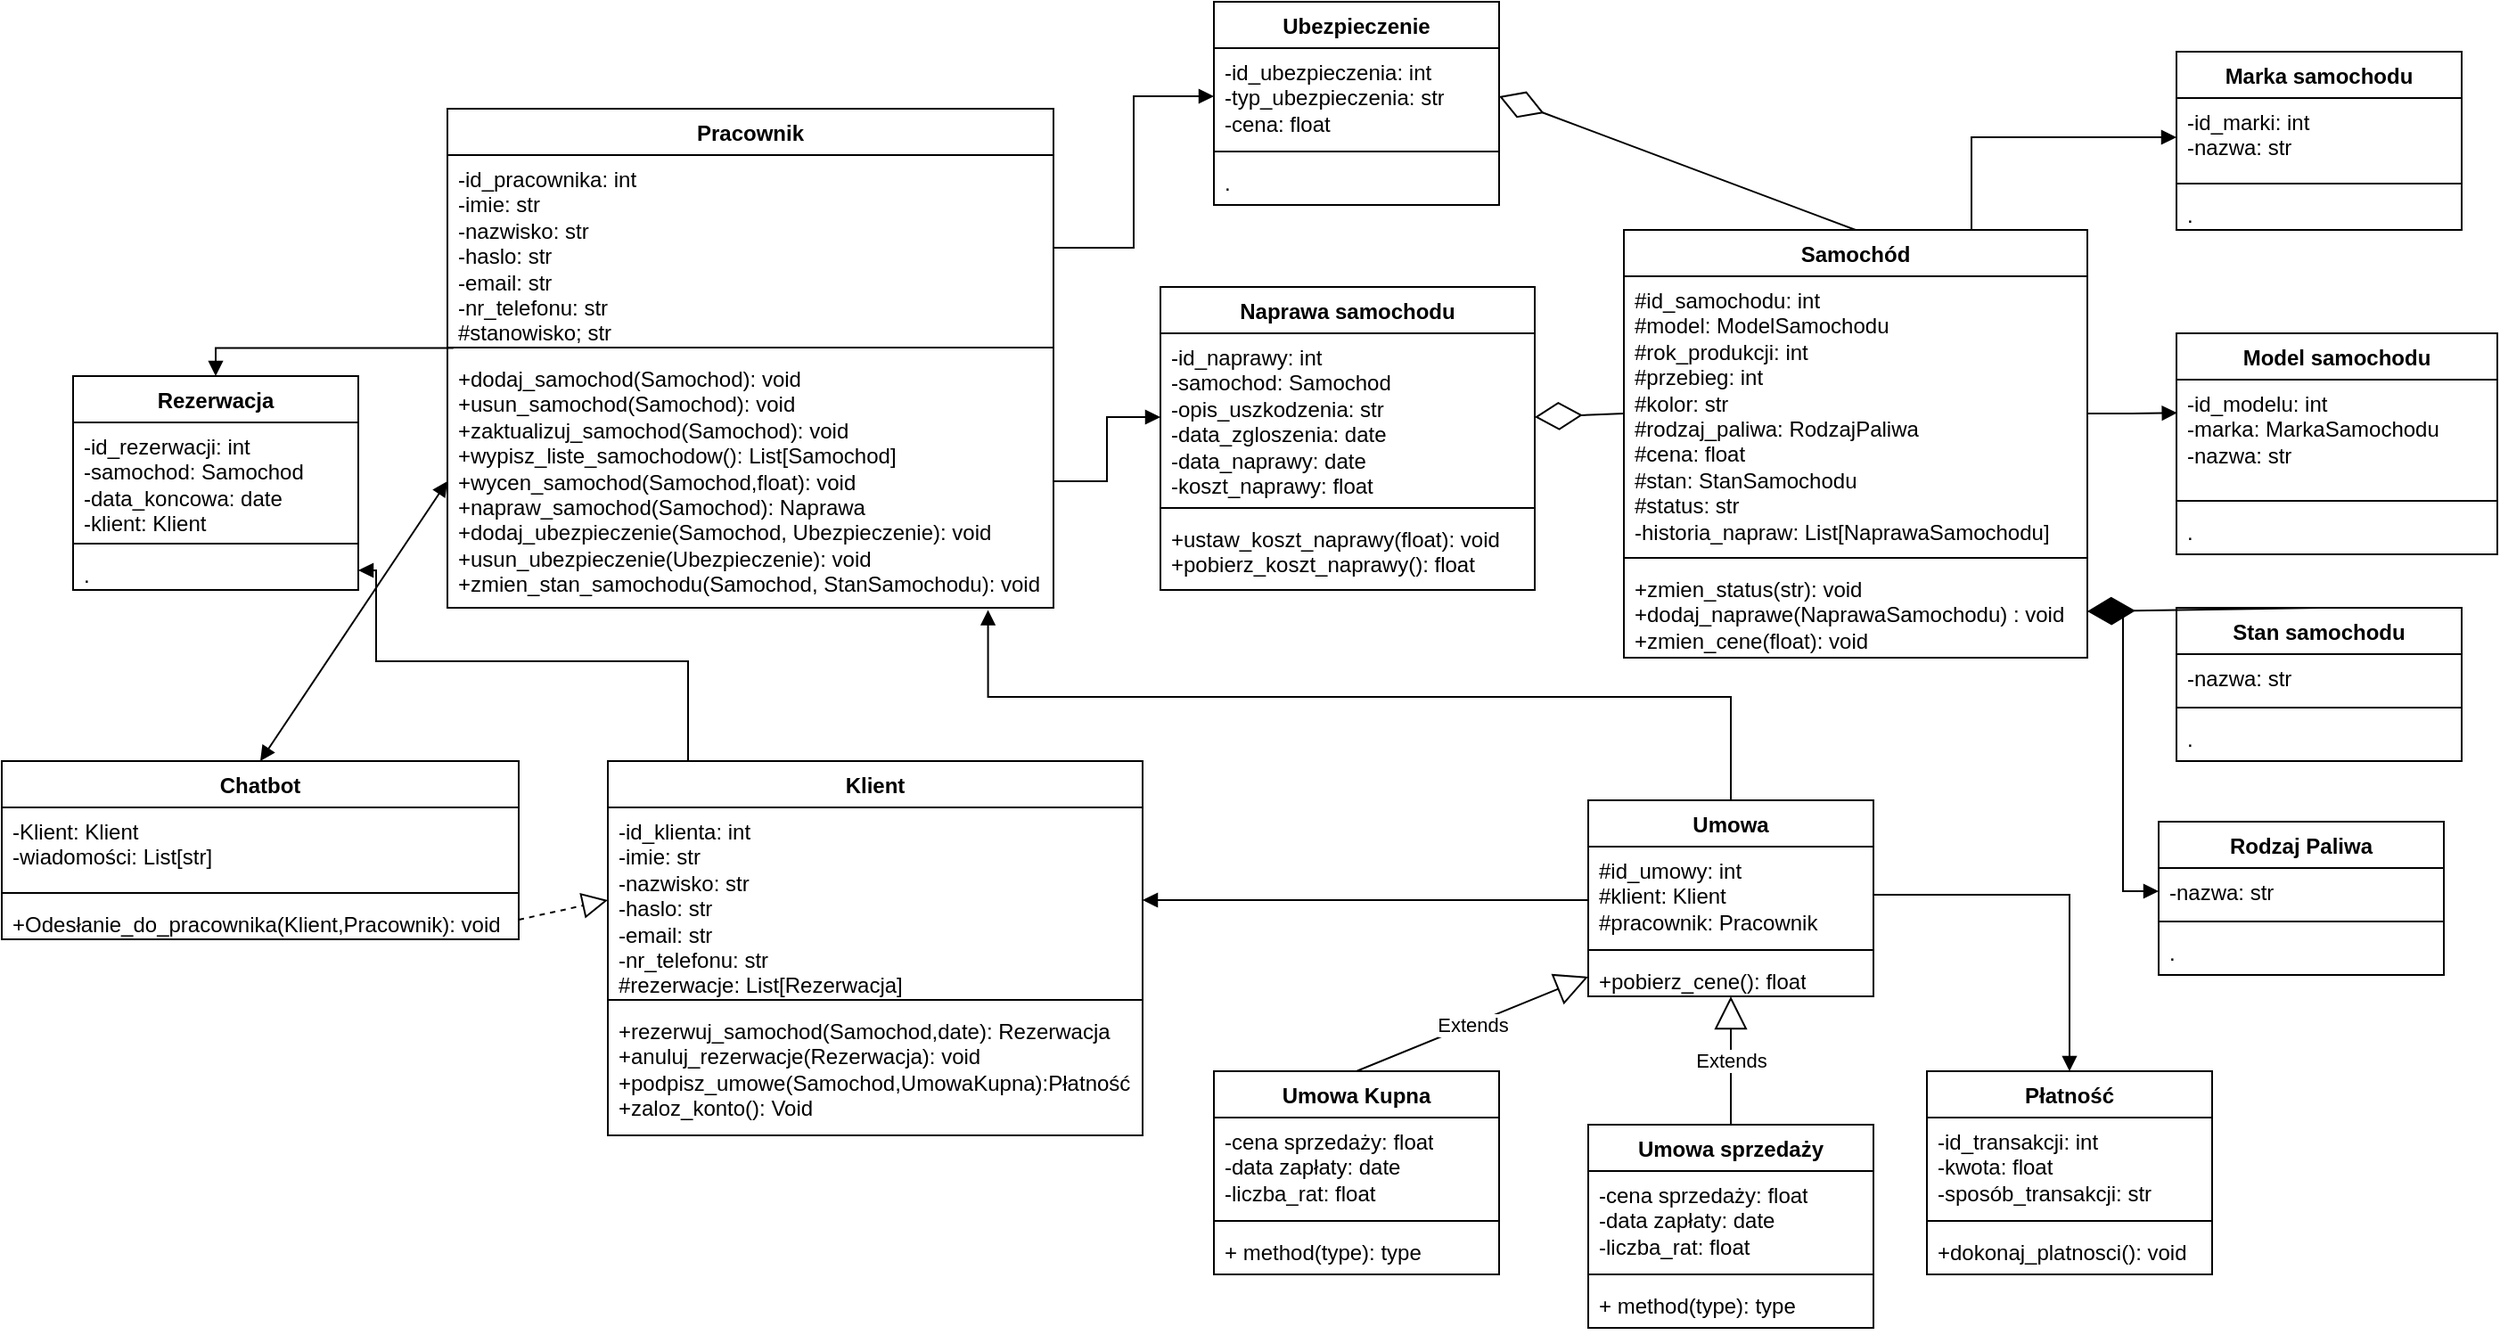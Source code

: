 <mxfile version="21.2.4" type="device">
  <diagram name="Strona-1" id="gPI5THnY8TGZAUqis7eQ">
    <mxGraphModel dx="1674" dy="768" grid="1" gridSize="10" guides="1" tooltips="1" connect="1" arrows="1" fold="1" page="1" pageScale="1" pageWidth="827" pageHeight="1169" math="0" shadow="0">
      <root>
        <mxCell id="0" />
        <mxCell id="1" parent="0" />
        <mxCell id="dG1rmitJ3FAkhmSAQ_D8-5" value="Klient&lt;br&gt;" style="swimlane;fontStyle=1;align=center;verticalAlign=top;childLayout=stackLayout;horizontal=1;startSize=26;horizontalStack=0;resizeParent=1;resizeParentMax=0;resizeLast=0;collapsible=1;marginBottom=0;whiteSpace=wrap;html=1;" parent="1" vertex="1">
          <mxGeometry x="440" y="436" width="300" height="210" as="geometry" />
        </mxCell>
        <mxCell id="dG1rmitJ3FAkhmSAQ_D8-6" value="&lt;div&gt;-id_klienta: int&lt;/div&gt;&lt;div&gt;-imie: str&lt;/div&gt;&lt;div&gt;-nazwisko: str&lt;/div&gt;&lt;div&gt;-haslo: str&lt;/div&gt;&lt;div&gt;-email: str&lt;/div&gt;&lt;div&gt;-nr_telefonu: str&lt;/div&gt;&lt;div&gt;#rezerwacje: List[Rezerwacja]&lt;br&gt;&lt;/div&gt;" style="text;strokeColor=none;fillColor=none;align=left;verticalAlign=top;spacingLeft=4;spacingRight=4;overflow=hidden;rotatable=0;points=[[0,0.5],[1,0.5]];portConstraint=eastwest;whiteSpace=wrap;html=1;" parent="dG1rmitJ3FAkhmSAQ_D8-5" vertex="1">
          <mxGeometry y="26" width="300" height="104" as="geometry" />
        </mxCell>
        <mxCell id="dG1rmitJ3FAkhmSAQ_D8-7" value="" style="line;strokeWidth=1;fillColor=none;align=left;verticalAlign=middle;spacingTop=-1;spacingLeft=3;spacingRight=3;rotatable=0;labelPosition=right;points=[];portConstraint=eastwest;strokeColor=inherit;" parent="dG1rmitJ3FAkhmSAQ_D8-5" vertex="1">
          <mxGeometry y="130" width="300" height="8" as="geometry" />
        </mxCell>
        <mxCell id="dG1rmitJ3FAkhmSAQ_D8-8" value="&lt;div&gt;&lt;span style=&quot;background-color: initial;&quot;&gt;+rezerwuj_samochod(Samochod,date): Rezerwacja&amp;nbsp;&lt;/span&gt;&lt;/div&gt;&lt;div&gt;&lt;span style=&quot;background-color: initial;&quot;&gt;+anuluj_rezerwacje(Rezerwacja): void&amp;nbsp;&lt;/span&gt;&lt;/div&gt;+podpisz_umowe&lt;span style=&quot;background-color: initial;&quot;&gt;(Samochod,UmowaKupna):Płatność&lt;/span&gt;&lt;br&gt;&lt;div&gt;&lt;span style=&quot;background-color: initial;&quot;&gt;+zaloz_konto(): Void&lt;/span&gt;&lt;br&gt;&lt;/div&gt;" style="text;strokeColor=none;fillColor=none;align=left;verticalAlign=top;spacingLeft=4;spacingRight=4;overflow=hidden;rotatable=0;points=[[0,0.5],[1,0.5]];portConstraint=eastwest;whiteSpace=wrap;html=1;" parent="dG1rmitJ3FAkhmSAQ_D8-5" vertex="1">
          <mxGeometry y="138" width="300" height="72" as="geometry" />
        </mxCell>
        <mxCell id="dG1rmitJ3FAkhmSAQ_D8-9" value="Pracownik" style="swimlane;fontStyle=1;align=center;verticalAlign=top;childLayout=stackLayout;horizontal=1;startSize=26;horizontalStack=0;resizeParent=1;resizeParentMax=0;resizeLast=0;collapsible=1;marginBottom=0;whiteSpace=wrap;html=1;" parent="1" vertex="1">
          <mxGeometry x="350" y="70" width="340" height="280" as="geometry" />
        </mxCell>
        <mxCell id="dG1rmitJ3FAkhmSAQ_D8-10" value="&lt;div&gt;-id_pracownika: int&lt;/div&gt;&lt;div&gt;-imie: str&lt;/div&gt;&lt;div&gt;-nazwisko: str&lt;/div&gt;&lt;div&gt;-haslo: str&lt;/div&gt;&lt;div&gt;-email: str&lt;/div&gt;&lt;div&gt;-nr_telefonu: str&lt;/div&gt;&lt;div&gt;#stanowisko; str&lt;/div&gt;" style="text;strokeColor=none;fillColor=none;align=left;verticalAlign=top;spacingLeft=4;spacingRight=4;overflow=hidden;rotatable=0;points=[[0,0.5],[1,0.5]];portConstraint=eastwest;whiteSpace=wrap;html=1;" parent="dG1rmitJ3FAkhmSAQ_D8-9" vertex="1">
          <mxGeometry y="26" width="340" height="104" as="geometry" />
        </mxCell>
        <mxCell id="dG1rmitJ3FAkhmSAQ_D8-11" value="" style="line;strokeWidth=1;fillColor=none;align=left;verticalAlign=middle;spacingTop=-1;spacingLeft=3;spacingRight=3;rotatable=0;labelPosition=right;points=[];portConstraint=eastwest;strokeColor=inherit;" parent="dG1rmitJ3FAkhmSAQ_D8-9" vertex="1">
          <mxGeometry y="130" width="340" height="8" as="geometry" />
        </mxCell>
        <mxCell id="dG1rmitJ3FAkhmSAQ_D8-12" value="&lt;div&gt;+dodaj_samochod(Samochod): void&lt;/div&gt;&lt;div&gt;+usun_samochod(Samochod): void&lt;/div&gt;&lt;div&gt;+zaktualizuj_samochod(Samochod): void&lt;/div&gt;&lt;div&gt;+wypisz_liste_samochodow(): List[Samochod]&lt;/div&gt;&lt;div&gt;+wycen_samochod(Samochod,float): void&lt;/div&gt;&lt;div&gt;+napraw_samochod(Samochod): Naprawa&lt;br&gt;&lt;/div&gt;&lt;div&gt;+dodaj_ubezpieczenie(Samochod, Ubezpieczenie&lt;span style=&quot;background-color: initial;&quot;&gt;): void&lt;/span&gt;&lt;/div&gt;&lt;div&gt;+usun_ubezpieczenie(Ubezpieczenie): void&lt;br&gt;&lt;/div&gt;&lt;div&gt;+zmien_stan_samochodu(Samochod, StanSamochodu): void&lt;br&gt;&lt;/div&gt;&lt;div&gt;&lt;br&gt;&lt;/div&gt;" style="text;strokeColor=none;fillColor=none;align=left;verticalAlign=top;spacingLeft=4;spacingRight=4;overflow=hidden;rotatable=0;points=[[0,0.5],[1,0.5]];portConstraint=eastwest;whiteSpace=wrap;html=1;" parent="dG1rmitJ3FAkhmSAQ_D8-9" vertex="1">
          <mxGeometry y="138" width="340" height="142" as="geometry" />
        </mxCell>
        <mxCell id="dG1rmitJ3FAkhmSAQ_D8-13" value="Rezerwacja" style="swimlane;fontStyle=1;align=center;verticalAlign=top;childLayout=stackLayout;horizontal=1;startSize=26;horizontalStack=0;resizeParent=1;resizeParentMax=0;resizeLast=0;collapsible=1;marginBottom=0;whiteSpace=wrap;html=1;" parent="1" vertex="1">
          <mxGeometry x="140" y="220" width="160" height="120" as="geometry" />
        </mxCell>
        <mxCell id="dG1rmitJ3FAkhmSAQ_D8-14" value="&lt;div&gt;-id_rezerwacji: int&lt;/div&gt;&lt;div&gt;-samochod: Samochod&lt;/div&gt;&lt;div&gt;&lt;span style=&quot;background-color: initial;&quot;&gt;-data_koncowa: date&lt;/span&gt;&lt;br&gt;&lt;/div&gt;&lt;div&gt;-klient: Klient&lt;/div&gt;" style="text;strokeColor=none;fillColor=none;align=left;verticalAlign=top;spacingLeft=4;spacingRight=4;overflow=hidden;rotatable=0;points=[[0,0.5],[1,0.5]];portConstraint=eastwest;whiteSpace=wrap;html=1;" parent="dG1rmitJ3FAkhmSAQ_D8-13" vertex="1">
          <mxGeometry y="26" width="160" height="64" as="geometry" />
        </mxCell>
        <mxCell id="dG1rmitJ3FAkhmSAQ_D8-15" value="" style="line;strokeWidth=1;fillColor=none;align=left;verticalAlign=middle;spacingTop=-1;spacingLeft=3;spacingRight=3;rotatable=0;labelPosition=right;points=[];portConstraint=eastwest;strokeColor=inherit;" parent="dG1rmitJ3FAkhmSAQ_D8-13" vertex="1">
          <mxGeometry y="90" width="160" height="8" as="geometry" />
        </mxCell>
        <mxCell id="dG1rmitJ3FAkhmSAQ_D8-16" value="." style="text;strokeColor=none;fillColor=none;align=left;verticalAlign=top;spacingLeft=4;spacingRight=4;overflow=hidden;rotatable=0;points=[[0,0.5],[1,0.5]];portConstraint=eastwest;whiteSpace=wrap;html=1;" parent="dG1rmitJ3FAkhmSAQ_D8-13" vertex="1">
          <mxGeometry y="98" width="160" height="22" as="geometry" />
        </mxCell>
        <mxCell id="dG1rmitJ3FAkhmSAQ_D8-17" value="Umowa" style="swimlane;fontStyle=1;align=center;verticalAlign=top;childLayout=stackLayout;horizontal=1;startSize=26;horizontalStack=0;resizeParent=1;resizeParentMax=0;resizeLast=0;collapsible=1;marginBottom=0;whiteSpace=wrap;html=1;" parent="1" vertex="1">
          <mxGeometry x="990" y="458" width="160" height="110" as="geometry" />
        </mxCell>
        <mxCell id="dG1rmitJ3FAkhmSAQ_D8-18" value="&lt;div&gt;#id_umowy: int&lt;/div&gt;&lt;div&gt;&lt;span style=&quot;background-color: initial;&quot;&gt;#klient: Klient&lt;/span&gt;&lt;br&gt;&lt;/div&gt;&lt;div&gt;#pracownik: Pracownik&lt;/div&gt;" style="text;strokeColor=none;fillColor=none;align=left;verticalAlign=top;spacingLeft=4;spacingRight=4;overflow=hidden;rotatable=0;points=[[0,0.5],[1,0.5]];portConstraint=eastwest;whiteSpace=wrap;html=1;" parent="dG1rmitJ3FAkhmSAQ_D8-17" vertex="1">
          <mxGeometry y="26" width="160" height="54" as="geometry" />
        </mxCell>
        <mxCell id="dG1rmitJ3FAkhmSAQ_D8-19" value="" style="line;strokeWidth=1;fillColor=none;align=left;verticalAlign=middle;spacingTop=-1;spacingLeft=3;spacingRight=3;rotatable=0;labelPosition=right;points=[];portConstraint=eastwest;strokeColor=inherit;" parent="dG1rmitJ3FAkhmSAQ_D8-17" vertex="1">
          <mxGeometry y="80" width="160" height="8" as="geometry" />
        </mxCell>
        <mxCell id="dG1rmitJ3FAkhmSAQ_D8-20" value="+pobierz_cene(): float" style="text;strokeColor=none;fillColor=none;align=left;verticalAlign=top;spacingLeft=4;spacingRight=4;overflow=hidden;rotatable=0;points=[[0,0.5],[1,0.5]];portConstraint=eastwest;whiteSpace=wrap;html=1;" parent="dG1rmitJ3FAkhmSAQ_D8-17" vertex="1">
          <mxGeometry y="88" width="160" height="22" as="geometry" />
        </mxCell>
        <mxCell id="dG1rmitJ3FAkhmSAQ_D8-21" value="Płatność" style="swimlane;fontStyle=1;align=center;verticalAlign=top;childLayout=stackLayout;horizontal=1;startSize=26;horizontalStack=0;resizeParent=1;resizeParentMax=0;resizeLast=0;collapsible=1;marginBottom=0;whiteSpace=wrap;html=1;" parent="1" vertex="1">
          <mxGeometry x="1180" y="610" width="160" height="114" as="geometry" />
        </mxCell>
        <mxCell id="dG1rmitJ3FAkhmSAQ_D8-22" value="&lt;div&gt;-id_transakcji: int&lt;/div&gt;&lt;div&gt;-kwota: float&lt;/div&gt;&lt;div&gt;-sposób_transakcji: str&lt;/div&gt;" style="text;strokeColor=none;fillColor=none;align=left;verticalAlign=top;spacingLeft=4;spacingRight=4;overflow=hidden;rotatable=0;points=[[0,0.5],[1,0.5]];portConstraint=eastwest;whiteSpace=wrap;html=1;" parent="dG1rmitJ3FAkhmSAQ_D8-21" vertex="1">
          <mxGeometry y="26" width="160" height="54" as="geometry" />
        </mxCell>
        <mxCell id="dG1rmitJ3FAkhmSAQ_D8-23" value="" style="line;strokeWidth=1;fillColor=none;align=left;verticalAlign=middle;spacingTop=-1;spacingLeft=3;spacingRight=3;rotatable=0;labelPosition=right;points=[];portConstraint=eastwest;strokeColor=inherit;" parent="dG1rmitJ3FAkhmSAQ_D8-21" vertex="1">
          <mxGeometry y="80" width="160" height="8" as="geometry" />
        </mxCell>
        <mxCell id="dG1rmitJ3FAkhmSAQ_D8-24" value="+dokonaj_platnosci(): void" style="text;strokeColor=none;fillColor=none;align=left;verticalAlign=top;spacingLeft=4;spacingRight=4;overflow=hidden;rotatable=0;points=[[0,0.5],[1,0.5]];portConstraint=eastwest;whiteSpace=wrap;html=1;" parent="dG1rmitJ3FAkhmSAQ_D8-21" vertex="1">
          <mxGeometry y="88" width="160" height="26" as="geometry" />
        </mxCell>
        <mxCell id="dG1rmitJ3FAkhmSAQ_D8-25" value="Model samochodu" style="swimlane;fontStyle=1;align=center;verticalAlign=top;childLayout=stackLayout;horizontal=1;startSize=26;horizontalStack=0;resizeParent=1;resizeParentMax=0;resizeLast=0;collapsible=1;marginBottom=0;whiteSpace=wrap;html=1;" parent="1" vertex="1">
          <mxGeometry x="1320" y="196" width="180" height="124" as="geometry" />
        </mxCell>
        <mxCell id="dG1rmitJ3FAkhmSAQ_D8-26" value="&lt;div&gt;-id_modelu: int&lt;/div&gt;&lt;div&gt;-marka: MarkaSamochodu&lt;/div&gt;&lt;div&gt;-nazwa: str&lt;/div&gt;" style="text;strokeColor=none;fillColor=none;align=left;verticalAlign=top;spacingLeft=4;spacingRight=4;overflow=hidden;rotatable=0;points=[[0,0.5],[1,0.5]];portConstraint=eastwest;whiteSpace=wrap;html=1;" parent="dG1rmitJ3FAkhmSAQ_D8-25" vertex="1">
          <mxGeometry y="26" width="180" height="64" as="geometry" />
        </mxCell>
        <mxCell id="dG1rmitJ3FAkhmSAQ_D8-27" value="" style="line;strokeWidth=1;fillColor=none;align=left;verticalAlign=middle;spacingTop=-1;spacingLeft=3;spacingRight=3;rotatable=0;labelPosition=right;points=[];portConstraint=eastwest;strokeColor=inherit;" parent="dG1rmitJ3FAkhmSAQ_D8-25" vertex="1">
          <mxGeometry y="90" width="180" height="8" as="geometry" />
        </mxCell>
        <mxCell id="dG1rmitJ3FAkhmSAQ_D8-28" value="." style="text;strokeColor=none;fillColor=none;align=left;verticalAlign=top;spacingLeft=4;spacingRight=4;overflow=hidden;rotatable=0;points=[[0,0.5],[1,0.5]];portConstraint=eastwest;whiteSpace=wrap;html=1;" parent="dG1rmitJ3FAkhmSAQ_D8-25" vertex="1">
          <mxGeometry y="98" width="180" height="26" as="geometry" />
        </mxCell>
        <mxCell id="dG1rmitJ3FAkhmSAQ_D8-29" value="Marka samochodu" style="swimlane;fontStyle=1;align=center;verticalAlign=top;childLayout=stackLayout;horizontal=1;startSize=26;horizontalStack=0;resizeParent=1;resizeParentMax=0;resizeLast=0;collapsible=1;marginBottom=0;whiteSpace=wrap;html=1;" parent="1" vertex="1">
          <mxGeometry x="1320" y="38" width="160" height="100" as="geometry" />
        </mxCell>
        <mxCell id="dG1rmitJ3FAkhmSAQ_D8-30" value="&lt;div&gt;-id_marki: int&lt;/div&gt;&lt;div&gt;-nazwa: str&lt;/div&gt;" style="text;strokeColor=none;fillColor=none;align=left;verticalAlign=top;spacingLeft=4;spacingRight=4;overflow=hidden;rotatable=0;points=[[0,0.5],[1,0.5]];portConstraint=eastwest;whiteSpace=wrap;html=1;" parent="dG1rmitJ3FAkhmSAQ_D8-29" vertex="1">
          <mxGeometry y="26" width="160" height="44" as="geometry" />
        </mxCell>
        <mxCell id="dG1rmitJ3FAkhmSAQ_D8-31" value="" style="line;strokeWidth=1;fillColor=none;align=left;verticalAlign=middle;spacingTop=-1;spacingLeft=3;spacingRight=3;rotatable=0;labelPosition=right;points=[];portConstraint=eastwest;strokeColor=inherit;" parent="dG1rmitJ3FAkhmSAQ_D8-29" vertex="1">
          <mxGeometry y="70" width="160" height="8" as="geometry" />
        </mxCell>
        <mxCell id="dG1rmitJ3FAkhmSAQ_D8-32" value="." style="text;strokeColor=none;fillColor=none;align=left;verticalAlign=top;spacingLeft=4;spacingRight=4;overflow=hidden;rotatable=0;points=[[0,0.5],[1,0.5]];portConstraint=eastwest;whiteSpace=wrap;html=1;" parent="dG1rmitJ3FAkhmSAQ_D8-29" vertex="1">
          <mxGeometry y="78" width="160" height="22" as="geometry" />
        </mxCell>
        <mxCell id="dG1rmitJ3FAkhmSAQ_D8-33" value="Rodzaj Paliwa" style="swimlane;fontStyle=1;align=center;verticalAlign=top;childLayout=stackLayout;horizontal=1;startSize=26;horizontalStack=0;resizeParent=1;resizeParentMax=0;resizeLast=0;collapsible=1;marginBottom=0;whiteSpace=wrap;html=1;" parent="1" vertex="1">
          <mxGeometry x="1310" y="470" width="160" height="86" as="geometry" />
        </mxCell>
        <mxCell id="dG1rmitJ3FAkhmSAQ_D8-34" value="-nazwa: str" style="text;strokeColor=none;fillColor=none;align=left;verticalAlign=top;spacingLeft=4;spacingRight=4;overflow=hidden;rotatable=0;points=[[0,0.5],[1,0.5]];portConstraint=eastwest;whiteSpace=wrap;html=1;" parent="dG1rmitJ3FAkhmSAQ_D8-33" vertex="1">
          <mxGeometry y="26" width="160" height="26" as="geometry" />
        </mxCell>
        <mxCell id="dG1rmitJ3FAkhmSAQ_D8-35" value="" style="line;strokeWidth=1;fillColor=none;align=left;verticalAlign=middle;spacingTop=-1;spacingLeft=3;spacingRight=3;rotatable=0;labelPosition=right;points=[];portConstraint=eastwest;strokeColor=inherit;" parent="dG1rmitJ3FAkhmSAQ_D8-33" vertex="1">
          <mxGeometry y="52" width="160" height="8" as="geometry" />
        </mxCell>
        <mxCell id="dG1rmitJ3FAkhmSAQ_D8-36" value="." style="text;strokeColor=none;fillColor=none;align=left;verticalAlign=top;spacingLeft=4;spacingRight=4;overflow=hidden;rotatable=0;points=[[0,0.5],[1,0.5]];portConstraint=eastwest;whiteSpace=wrap;html=1;" parent="dG1rmitJ3FAkhmSAQ_D8-33" vertex="1">
          <mxGeometry y="60" width="160" height="26" as="geometry" />
        </mxCell>
        <mxCell id="dG1rmitJ3FAkhmSAQ_D8-37" value="Stan samochodu" style="swimlane;fontStyle=1;align=center;verticalAlign=top;childLayout=stackLayout;horizontal=1;startSize=26;horizontalStack=0;resizeParent=1;resizeParentMax=0;resizeLast=0;collapsible=1;marginBottom=0;whiteSpace=wrap;html=1;" parent="1" vertex="1">
          <mxGeometry x="1320" y="350" width="160" height="86" as="geometry" />
        </mxCell>
        <mxCell id="dG1rmitJ3FAkhmSAQ_D8-38" value="-nazwa: str" style="text;strokeColor=none;fillColor=none;align=left;verticalAlign=top;spacingLeft=4;spacingRight=4;overflow=hidden;rotatable=0;points=[[0,0.5],[1,0.5]];portConstraint=eastwest;whiteSpace=wrap;html=1;" parent="dG1rmitJ3FAkhmSAQ_D8-37" vertex="1">
          <mxGeometry y="26" width="160" height="26" as="geometry" />
        </mxCell>
        <mxCell id="dG1rmitJ3FAkhmSAQ_D8-39" value="" style="line;strokeWidth=1;fillColor=none;align=left;verticalAlign=middle;spacingTop=-1;spacingLeft=3;spacingRight=3;rotatable=0;labelPosition=right;points=[];portConstraint=eastwest;strokeColor=inherit;" parent="dG1rmitJ3FAkhmSAQ_D8-37" vertex="1">
          <mxGeometry y="52" width="160" height="8" as="geometry" />
        </mxCell>
        <mxCell id="dG1rmitJ3FAkhmSAQ_D8-40" value="." style="text;strokeColor=none;fillColor=none;align=left;verticalAlign=top;spacingLeft=4;spacingRight=4;overflow=hidden;rotatable=0;points=[[0,0.5],[1,0.5]];portConstraint=eastwest;whiteSpace=wrap;html=1;" parent="dG1rmitJ3FAkhmSAQ_D8-37" vertex="1">
          <mxGeometry y="60" width="160" height="26" as="geometry" />
        </mxCell>
        <mxCell id="dG1rmitJ3FAkhmSAQ_D8-41" value="Samochód" style="swimlane;fontStyle=1;align=center;verticalAlign=top;childLayout=stackLayout;horizontal=1;startSize=26;horizontalStack=0;resizeParent=1;resizeParentMax=0;resizeLast=0;collapsible=1;marginBottom=0;whiteSpace=wrap;html=1;" parent="1" vertex="1">
          <mxGeometry x="1010" y="138" width="260" height="240" as="geometry" />
        </mxCell>
        <mxCell id="dG1rmitJ3FAkhmSAQ_D8-42" value="&lt;div&gt;#id_samochodu: int&amp;nbsp;&lt;/div&gt;&lt;div&gt;&lt;span style=&quot;background-color: initial;&quot;&gt;#model: ModelSamochodu&amp;nbsp;&lt;/span&gt;&lt;/div&gt;&lt;div&gt;#rok_produkcji: int&amp;nbsp;&lt;/div&gt;&lt;div&gt;#przebieg: int&amp;nbsp;&lt;/div&gt;&lt;div&gt;#kolor: str&lt;/div&gt;&lt;div&gt;#rodzaj_paliwa: RodzajPaliwa&lt;/div&gt;&lt;div&gt;#cena: float&lt;/div&gt;&lt;div&gt;#stan: StanSamochodu&lt;/div&gt;&lt;div&gt;#status: str&lt;/div&gt;&lt;div&gt;&lt;span style=&quot;background-color: initial;&quot;&gt;-historia_napraw: List[NaprawaSamochodu]&lt;/span&gt;&lt;/div&gt;" style="text;strokeColor=none;fillColor=none;align=left;verticalAlign=top;spacingLeft=4;spacingRight=4;overflow=hidden;rotatable=0;points=[[0,0.5],[1,0.5]];portConstraint=eastwest;whiteSpace=wrap;html=1;" parent="dG1rmitJ3FAkhmSAQ_D8-41" vertex="1">
          <mxGeometry y="26" width="260" height="154" as="geometry" />
        </mxCell>
        <mxCell id="dG1rmitJ3FAkhmSAQ_D8-43" value="" style="line;strokeWidth=1;fillColor=none;align=left;verticalAlign=middle;spacingTop=-1;spacingLeft=3;spacingRight=3;rotatable=0;labelPosition=right;points=[];portConstraint=eastwest;strokeColor=inherit;" parent="dG1rmitJ3FAkhmSAQ_D8-41" vertex="1">
          <mxGeometry y="180" width="260" height="8" as="geometry" />
        </mxCell>
        <mxCell id="dG1rmitJ3FAkhmSAQ_D8-44" value="+zmien_status(str): void&lt;br&gt;+dodaj_naprawe(NaprawaSamochodu) : void&lt;br&gt;+zmien_cene(float): void" style="text;strokeColor=none;fillColor=none;align=left;verticalAlign=top;spacingLeft=4;spacingRight=4;overflow=hidden;rotatable=0;points=[[0,0.5],[1,0.5]];portConstraint=eastwest;whiteSpace=wrap;html=1;" parent="dG1rmitJ3FAkhmSAQ_D8-41" vertex="1">
          <mxGeometry y="188" width="260" height="52" as="geometry" />
        </mxCell>
        <mxCell id="dG1rmitJ3FAkhmSAQ_D8-45" value="Naprawa samochodu" style="swimlane;fontStyle=1;align=center;verticalAlign=top;childLayout=stackLayout;horizontal=1;startSize=26;horizontalStack=0;resizeParent=1;resizeParentMax=0;resizeLast=0;collapsible=1;marginBottom=0;whiteSpace=wrap;html=1;" parent="1" vertex="1">
          <mxGeometry x="750" y="170" width="210" height="170" as="geometry" />
        </mxCell>
        <mxCell id="dG1rmitJ3FAkhmSAQ_D8-46" value="&lt;div&gt;-id_naprawy: int&lt;/div&gt;&lt;div&gt;-samochod: Samochod&lt;/div&gt;&lt;div&gt;-opis_uszkodzenia: str&lt;/div&gt;&lt;div&gt;-data_zgloszenia: date&lt;/div&gt;&lt;div&gt;-data_naprawy: date&lt;/div&gt;&lt;div&gt;-koszt_naprawy: float&lt;/div&gt;" style="text;strokeColor=none;fillColor=none;align=left;verticalAlign=top;spacingLeft=4;spacingRight=4;overflow=hidden;rotatable=0;points=[[0,0.5],[1,0.5]];portConstraint=eastwest;whiteSpace=wrap;html=1;" parent="dG1rmitJ3FAkhmSAQ_D8-45" vertex="1">
          <mxGeometry y="26" width="210" height="94" as="geometry" />
        </mxCell>
        <mxCell id="dG1rmitJ3FAkhmSAQ_D8-47" value="" style="line;strokeWidth=1;fillColor=none;align=left;verticalAlign=middle;spacingTop=-1;spacingLeft=3;spacingRight=3;rotatable=0;labelPosition=right;points=[];portConstraint=eastwest;strokeColor=inherit;" parent="dG1rmitJ3FAkhmSAQ_D8-45" vertex="1">
          <mxGeometry y="120" width="210" height="8" as="geometry" />
        </mxCell>
        <mxCell id="dG1rmitJ3FAkhmSAQ_D8-48" value="&lt;div&gt;+ustaw_koszt_naprawy(float): void&lt;/div&gt;&lt;div&gt;+pobierz_koszt_naprawy(): float&lt;/div&gt;" style="text;strokeColor=none;fillColor=none;align=left;verticalAlign=top;spacingLeft=4;spacingRight=4;overflow=hidden;rotatable=0;points=[[0,0.5],[1,0.5]];portConstraint=eastwest;whiteSpace=wrap;html=1;" parent="dG1rmitJ3FAkhmSAQ_D8-45" vertex="1">
          <mxGeometry y="128" width="210" height="42" as="geometry" />
        </mxCell>
        <mxCell id="dG1rmitJ3FAkhmSAQ_D8-49" value="Ubezpieczenie" style="swimlane;fontStyle=1;align=center;verticalAlign=top;childLayout=stackLayout;horizontal=1;startSize=26;horizontalStack=0;resizeParent=1;resizeParentMax=0;resizeLast=0;collapsible=1;marginBottom=0;whiteSpace=wrap;html=1;" parent="1" vertex="1">
          <mxGeometry x="780" y="10" width="160" height="114" as="geometry" />
        </mxCell>
        <mxCell id="dG1rmitJ3FAkhmSAQ_D8-50" value="&lt;div&gt;-id_ubezpieczenia: int&lt;/div&gt;&lt;div&gt;-typ_ubezpieczenia: str&lt;/div&gt;&lt;div&gt;-cena: float&lt;/div&gt;" style="text;strokeColor=none;fillColor=none;align=left;verticalAlign=top;spacingLeft=4;spacingRight=4;overflow=hidden;rotatable=0;points=[[0,0.5],[1,0.5]];portConstraint=eastwest;whiteSpace=wrap;html=1;" parent="dG1rmitJ3FAkhmSAQ_D8-49" vertex="1">
          <mxGeometry y="26" width="160" height="54" as="geometry" />
        </mxCell>
        <mxCell id="dG1rmitJ3FAkhmSAQ_D8-51" value="" style="line;strokeWidth=1;fillColor=none;align=left;verticalAlign=middle;spacingTop=-1;spacingLeft=3;spacingRight=3;rotatable=0;labelPosition=right;points=[];portConstraint=eastwest;strokeColor=inherit;" parent="dG1rmitJ3FAkhmSAQ_D8-49" vertex="1">
          <mxGeometry y="80" width="160" height="8" as="geometry" />
        </mxCell>
        <mxCell id="dG1rmitJ3FAkhmSAQ_D8-52" value="." style="text;strokeColor=none;fillColor=none;align=left;verticalAlign=top;spacingLeft=4;spacingRight=4;overflow=hidden;rotatable=0;points=[[0,0.5],[1,0.5]];portConstraint=eastwest;whiteSpace=wrap;html=1;" parent="dG1rmitJ3FAkhmSAQ_D8-49" vertex="1">
          <mxGeometry y="88" width="160" height="26" as="geometry" />
        </mxCell>
        <mxCell id="dG1rmitJ3FAkhmSAQ_D8-54" value="Umowa Kupna" style="swimlane;fontStyle=1;align=center;verticalAlign=top;childLayout=stackLayout;horizontal=1;startSize=26;horizontalStack=0;resizeParent=1;resizeParentMax=0;resizeLast=0;collapsible=1;marginBottom=0;whiteSpace=wrap;html=1;" parent="1" vertex="1">
          <mxGeometry x="780" y="610" width="160" height="114" as="geometry" />
        </mxCell>
        <mxCell id="dG1rmitJ3FAkhmSAQ_D8-55" value="-cena sprzedaży: float&lt;br style=&quot;border-color: var(--border-color);&quot;&gt;-data zapłaty: date&lt;br style=&quot;border-color: var(--border-color);&quot;&gt;-liczba_rat: float" style="text;strokeColor=none;fillColor=none;align=left;verticalAlign=top;spacingLeft=4;spacingRight=4;overflow=hidden;rotatable=0;points=[[0,0.5],[1,0.5]];portConstraint=eastwest;whiteSpace=wrap;html=1;" parent="dG1rmitJ3FAkhmSAQ_D8-54" vertex="1">
          <mxGeometry y="26" width="160" height="54" as="geometry" />
        </mxCell>
        <mxCell id="dG1rmitJ3FAkhmSAQ_D8-56" value="" style="line;strokeWidth=1;fillColor=none;align=left;verticalAlign=middle;spacingTop=-1;spacingLeft=3;spacingRight=3;rotatable=0;labelPosition=right;points=[];portConstraint=eastwest;strokeColor=inherit;" parent="dG1rmitJ3FAkhmSAQ_D8-54" vertex="1">
          <mxGeometry y="80" width="160" height="8" as="geometry" />
        </mxCell>
        <mxCell id="dG1rmitJ3FAkhmSAQ_D8-57" value="+ method(type): type" style="text;strokeColor=none;fillColor=none;align=left;verticalAlign=top;spacingLeft=4;spacingRight=4;overflow=hidden;rotatable=0;points=[[0,0.5],[1,0.5]];portConstraint=eastwest;whiteSpace=wrap;html=1;" parent="dG1rmitJ3FAkhmSAQ_D8-54" vertex="1">
          <mxGeometry y="88" width="160" height="26" as="geometry" />
        </mxCell>
        <mxCell id="dG1rmitJ3FAkhmSAQ_D8-58" value="Umowa sprzedaży" style="swimlane;fontStyle=1;align=center;verticalAlign=top;childLayout=stackLayout;horizontal=1;startSize=26;horizontalStack=0;resizeParent=1;resizeParentMax=0;resizeLast=0;collapsible=1;marginBottom=0;whiteSpace=wrap;html=1;" parent="1" vertex="1">
          <mxGeometry x="990" y="640" width="160" height="114" as="geometry" />
        </mxCell>
        <mxCell id="dG1rmitJ3FAkhmSAQ_D8-59" value="-cena sprzedaży: float&lt;br&gt;-data zapłaty: date&lt;br&gt;-liczba_rat: float" style="text;strokeColor=none;fillColor=none;align=left;verticalAlign=top;spacingLeft=4;spacingRight=4;overflow=hidden;rotatable=0;points=[[0,0.5],[1,0.5]];portConstraint=eastwest;whiteSpace=wrap;html=1;" parent="dG1rmitJ3FAkhmSAQ_D8-58" vertex="1">
          <mxGeometry y="26" width="160" height="54" as="geometry" />
        </mxCell>
        <mxCell id="dG1rmitJ3FAkhmSAQ_D8-60" value="" style="line;strokeWidth=1;fillColor=none;align=left;verticalAlign=middle;spacingTop=-1;spacingLeft=3;spacingRight=3;rotatable=0;labelPosition=right;points=[];portConstraint=eastwest;strokeColor=inherit;" parent="dG1rmitJ3FAkhmSAQ_D8-58" vertex="1">
          <mxGeometry y="80" width="160" height="8" as="geometry" />
        </mxCell>
        <mxCell id="dG1rmitJ3FAkhmSAQ_D8-61" value="+ method(type): type" style="text;strokeColor=none;fillColor=none;align=left;verticalAlign=top;spacingLeft=4;spacingRight=4;overflow=hidden;rotatable=0;points=[[0,0.5],[1,0.5]];portConstraint=eastwest;whiteSpace=wrap;html=1;" parent="dG1rmitJ3FAkhmSAQ_D8-58" vertex="1">
          <mxGeometry y="88" width="160" height="26" as="geometry" />
        </mxCell>
        <mxCell id="dG1rmitJ3FAkhmSAQ_D8-62" value="Chatbot" style="swimlane;fontStyle=1;align=center;verticalAlign=top;childLayout=stackLayout;horizontal=1;startSize=26;horizontalStack=0;resizeParent=1;resizeParentMax=0;resizeLast=0;collapsible=1;marginBottom=0;whiteSpace=wrap;html=1;" parent="1" vertex="1">
          <mxGeometry x="100" y="436" width="290" height="100" as="geometry" />
        </mxCell>
        <mxCell id="dG1rmitJ3FAkhmSAQ_D8-63" value="-Klient: Klient&lt;br&gt;-wiadomości: List[str]" style="text;strokeColor=none;fillColor=none;align=left;verticalAlign=top;spacingLeft=4;spacingRight=4;overflow=hidden;rotatable=0;points=[[0,0.5],[1,0.5]];portConstraint=eastwest;whiteSpace=wrap;html=1;" parent="dG1rmitJ3FAkhmSAQ_D8-62" vertex="1">
          <mxGeometry y="26" width="290" height="44" as="geometry" />
        </mxCell>
        <mxCell id="dG1rmitJ3FAkhmSAQ_D8-64" value="" style="line;strokeWidth=1;fillColor=none;align=left;verticalAlign=middle;spacingTop=-1;spacingLeft=3;spacingRight=3;rotatable=0;labelPosition=right;points=[];portConstraint=eastwest;strokeColor=inherit;" parent="dG1rmitJ3FAkhmSAQ_D8-62" vertex="1">
          <mxGeometry y="70" width="290" height="8" as="geometry" />
        </mxCell>
        <mxCell id="dG1rmitJ3FAkhmSAQ_D8-65" value="+Odesłanie_do_pracownika(Klient,Pracownik): void&lt;br&gt;" style="text;strokeColor=none;fillColor=none;align=left;verticalAlign=top;spacingLeft=4;spacingRight=4;overflow=hidden;rotatable=0;points=[[0,0.5],[1,0.5]];portConstraint=eastwest;whiteSpace=wrap;html=1;" parent="dG1rmitJ3FAkhmSAQ_D8-62" vertex="1">
          <mxGeometry y="78" width="290" height="22" as="geometry" />
        </mxCell>
        <mxCell id="trF14KNN64LVfDal_19x-1" value="" style="endArrow=block;endFill=1;html=1;edgeStyle=orthogonalEdgeStyle;align=left;verticalAlign=top;rounded=0;exitX=0.01;exitY=1.041;exitDx=0;exitDy=0;exitPerimeter=0;entryX=0.5;entryY=0;entryDx=0;entryDy=0;" parent="1" source="dG1rmitJ3FAkhmSAQ_D8-10" target="dG1rmitJ3FAkhmSAQ_D8-13" edge="1">
          <mxGeometry x="-1" relative="1" as="geometry">
            <mxPoint x="100" y="340" as="sourcePoint" />
            <mxPoint x="260" y="340" as="targetPoint" />
          </mxGeometry>
        </mxCell>
        <mxCell id="trF14KNN64LVfDal_19x-4" value="" style="endArrow=block;endFill=1;html=1;edgeStyle=orthogonalEdgeStyle;align=left;verticalAlign=top;rounded=0;exitX=0.75;exitY=0;exitDx=0;exitDy=0;entryX=0;entryY=0.5;entryDx=0;entryDy=0;" parent="1" source="dG1rmitJ3FAkhmSAQ_D8-41" target="dG1rmitJ3FAkhmSAQ_D8-30" edge="1">
          <mxGeometry x="-1" relative="1" as="geometry">
            <mxPoint x="1390" y="620" as="sourcePoint" />
            <mxPoint x="1550" y="620" as="targetPoint" />
          </mxGeometry>
        </mxCell>
        <mxCell id="trF14KNN64LVfDal_19x-5" value="" style="endArrow=block;endFill=1;html=1;edgeStyle=orthogonalEdgeStyle;align=left;verticalAlign=top;rounded=0;exitX=1;exitY=0.5;exitDx=0;exitDy=0;entryX=0.002;entryY=0.292;entryDx=0;entryDy=0;entryPerimeter=0;" parent="1" source="dG1rmitJ3FAkhmSAQ_D8-42" target="dG1rmitJ3FAkhmSAQ_D8-26" edge="1">
          <mxGeometry x="-1" relative="1" as="geometry">
            <mxPoint x="1390" y="630" as="sourcePoint" />
            <mxPoint x="1550" y="630" as="targetPoint" />
          </mxGeometry>
        </mxCell>
        <mxCell id="trF14KNN64LVfDal_19x-7" value="" style="endArrow=block;endFill=1;html=1;edgeStyle=orthogonalEdgeStyle;align=left;verticalAlign=top;rounded=0;exitX=1;exitY=0.5;exitDx=0;exitDy=0;entryX=0;entryY=0.5;entryDx=0;entryDy=0;" parent="1" source="dG1rmitJ3FAkhmSAQ_D8-44" target="dG1rmitJ3FAkhmSAQ_D8-34" edge="1">
          <mxGeometry x="-1" relative="1" as="geometry">
            <mxPoint x="1410" y="650" as="sourcePoint" />
            <mxPoint x="1570" y="650" as="targetPoint" />
          </mxGeometry>
        </mxCell>
        <mxCell id="trF14KNN64LVfDal_19x-9" value="" style="endArrow=block;endFill=1;html=1;edgeStyle=orthogonalEdgeStyle;align=left;verticalAlign=top;rounded=0;exitX=0.5;exitY=0;exitDx=0;exitDy=0;entryX=0.892;entryY=1.009;entryDx=0;entryDy=0;entryPerimeter=0;" parent="1" source="dG1rmitJ3FAkhmSAQ_D8-17" target="dG1rmitJ3FAkhmSAQ_D8-12" edge="1">
          <mxGeometry x="-1" relative="1" as="geometry">
            <mxPoint x="432" y="578" as="sourcePoint" />
            <mxPoint x="280" y="530" as="targetPoint" />
            <Array as="points">
              <mxPoint x="1070" y="400" />
              <mxPoint x="653" y="400" />
            </Array>
          </mxGeometry>
        </mxCell>
        <mxCell id="trF14KNN64LVfDal_19x-10" value="" style="endArrow=block;endFill=1;html=1;edgeStyle=orthogonalEdgeStyle;align=left;verticalAlign=top;rounded=0;exitX=1;exitY=0.5;exitDx=0;exitDy=0;entryX=0.5;entryY=0;entryDx=0;entryDy=0;" parent="1" source="dG1rmitJ3FAkhmSAQ_D8-18" target="dG1rmitJ3FAkhmSAQ_D8-21" edge="1">
          <mxGeometry x="-1" relative="1" as="geometry">
            <mxPoint x="922" y="548" as="sourcePoint" />
            <mxPoint x="770" y="500" as="targetPoint" />
            <Array as="points">
              <mxPoint x="1260" y="511" />
            </Array>
          </mxGeometry>
        </mxCell>
        <mxCell id="trF14KNN64LVfDal_19x-11" value="&lt;span style=&quot;white-space: pre;&quot;&gt; &lt;/span&gt;&lt;span style=&quot;white-space: pre;&quot;&gt; &lt;/span&gt;&lt;span style=&quot;white-space: pre;&quot;&gt; &lt;/span&gt;" style="endArrow=block;endFill=1;html=1;edgeStyle=orthogonalEdgeStyle;align=left;verticalAlign=top;rounded=0;exitX=1;exitY=0.5;exitDx=0;exitDy=0;entryX=0;entryY=0.5;entryDx=0;entryDy=0;" parent="1" source="dG1rmitJ3FAkhmSAQ_D8-10" target="dG1rmitJ3FAkhmSAQ_D8-50" edge="1">
          <mxGeometry x="-1" relative="1" as="geometry">
            <mxPoint x="990" y="40" as="sourcePoint" />
            <mxPoint x="1150" y="40" as="targetPoint" />
          </mxGeometry>
        </mxCell>
        <mxCell id="trF14KNN64LVfDal_19x-14" value="&lt;span style=&quot;white-space: pre;&quot;&gt; &lt;/span&gt;&lt;span style=&quot;white-space: pre;&quot;&gt; &lt;/span&gt;&lt;span style=&quot;white-space: pre;&quot;&gt; &lt;/span&gt;" style="endArrow=block;endFill=1;html=1;edgeStyle=orthogonalEdgeStyle;align=left;verticalAlign=top;rounded=0;exitX=1;exitY=0.5;exitDx=0;exitDy=0;entryX=0;entryY=0.5;entryDx=0;entryDy=0;" parent="1" source="dG1rmitJ3FAkhmSAQ_D8-12" target="dG1rmitJ3FAkhmSAQ_D8-46" edge="1">
          <mxGeometry x="-1" relative="1" as="geometry">
            <mxPoint x="1000" y="50" as="sourcePoint" />
            <mxPoint x="1160" y="50" as="targetPoint" />
          </mxGeometry>
        </mxCell>
        <mxCell id="trF14KNN64LVfDal_19x-15" value="" style="endArrow=diamondThin;endFill=0;endSize=24;html=1;rounded=0;exitX=0;exitY=0.5;exitDx=0;exitDy=0;entryX=1;entryY=0.5;entryDx=0;entryDy=0;" parent="1" source="dG1rmitJ3FAkhmSAQ_D8-42" target="dG1rmitJ3FAkhmSAQ_D8-46" edge="1">
          <mxGeometry width="160" relative="1" as="geometry">
            <mxPoint x="1010" y="30" as="sourcePoint" />
            <mxPoint x="1170" y="30" as="targetPoint" />
          </mxGeometry>
        </mxCell>
        <mxCell id="trF14KNN64LVfDal_19x-16" value="" style="endArrow=diamondThin;endFill=0;endSize=24;html=1;rounded=0;exitX=0.5;exitY=0;exitDx=0;exitDy=0;entryX=1;entryY=0.5;entryDx=0;entryDy=0;" parent="1" source="dG1rmitJ3FAkhmSAQ_D8-41" target="dG1rmitJ3FAkhmSAQ_D8-50" edge="1">
          <mxGeometry width="160" relative="1" as="geometry">
            <mxPoint x="1020" y="40" as="sourcePoint" />
            <mxPoint x="1180" y="40" as="targetPoint" />
          </mxGeometry>
        </mxCell>
        <mxCell id="trF14KNN64LVfDal_19x-17" value="" style="endArrow=diamondThin;endFill=1;endSize=24;html=1;rounded=0;entryX=1;entryY=0.5;entryDx=0;entryDy=0;exitX=0.5;exitY=0;exitDx=0;exitDy=0;" parent="1" source="dG1rmitJ3FAkhmSAQ_D8-37" target="dG1rmitJ3FAkhmSAQ_D8-44" edge="1">
          <mxGeometry width="160" relative="1" as="geometry">
            <mxPoint x="1430" y="610" as="sourcePoint" />
            <mxPoint x="1590" y="610" as="targetPoint" />
          </mxGeometry>
        </mxCell>
        <mxCell id="trF14KNN64LVfDal_19x-18" value="" style="endArrow=block;dashed=1;endFill=0;endSize=12;html=1;rounded=0;exitX=1;exitY=0.5;exitDx=0;exitDy=0;entryX=0;entryY=0.5;entryDx=0;entryDy=0;" parent="1" source="dG1rmitJ3FAkhmSAQ_D8-65" target="dG1rmitJ3FAkhmSAQ_D8-6" edge="1">
          <mxGeometry width="160" relative="1" as="geometry">
            <mxPoint x="180" y="650" as="sourcePoint" />
            <mxPoint x="340" y="650" as="targetPoint" />
          </mxGeometry>
        </mxCell>
        <mxCell id="trF14KNN64LVfDal_19x-19" value="Extends" style="endArrow=block;endSize=16;endFill=0;html=1;rounded=0;exitX=0.5;exitY=0;exitDx=0;exitDy=0;entryX=0;entryY=0.5;entryDx=0;entryDy=0;" parent="1" source="dG1rmitJ3FAkhmSAQ_D8-54" target="dG1rmitJ3FAkhmSAQ_D8-20" edge="1">
          <mxGeometry width="160" relative="1" as="geometry">
            <mxPoint x="170" y="700" as="sourcePoint" />
            <mxPoint x="330" y="700" as="targetPoint" />
          </mxGeometry>
        </mxCell>
        <mxCell id="trF14KNN64LVfDal_19x-20" value="Extends" style="endArrow=block;endSize=16;endFill=0;html=1;rounded=0;exitX=0.5;exitY=0;exitDx=0;exitDy=0;" parent="1" source="dG1rmitJ3FAkhmSAQ_D8-58" target="dG1rmitJ3FAkhmSAQ_D8-20" edge="1">
          <mxGeometry width="160" relative="1" as="geometry">
            <mxPoint x="180" y="710" as="sourcePoint" />
            <mxPoint x="340" y="710" as="targetPoint" />
          </mxGeometry>
        </mxCell>
        <mxCell id="trF14KNN64LVfDal_19x-21" value="" style="endArrow=block;endFill=1;html=1;edgeStyle=orthogonalEdgeStyle;align=left;verticalAlign=top;rounded=0;exitX=0.25;exitY=0;exitDx=0;exitDy=0;entryX=1;entryY=0.5;entryDx=0;entryDy=0;" parent="1" source="dG1rmitJ3FAkhmSAQ_D8-5" target="dG1rmitJ3FAkhmSAQ_D8-16" edge="1">
          <mxGeometry x="-1" relative="1" as="geometry">
            <mxPoint x="363" y="214" as="sourcePoint" />
            <mxPoint x="230" y="230" as="targetPoint" />
            <Array as="points">
              <mxPoint x="485" y="380" />
              <mxPoint x="310" y="380" />
              <mxPoint x="310" y="329" />
            </Array>
          </mxGeometry>
        </mxCell>
        <mxCell id="trF14KNN64LVfDal_19x-22" value="" style="endArrow=block;startArrow=block;endFill=1;startFill=1;html=1;rounded=0;entryX=0;entryY=0.5;entryDx=0;entryDy=0;exitX=0.5;exitY=0;exitDx=0;exitDy=0;" parent="1" source="dG1rmitJ3FAkhmSAQ_D8-62" target="dG1rmitJ3FAkhmSAQ_D8-12" edge="1">
          <mxGeometry width="160" relative="1" as="geometry">
            <mxPoint x="190" y="600" as="sourcePoint" />
            <mxPoint x="350" y="600" as="targetPoint" />
          </mxGeometry>
        </mxCell>
        <mxCell id="trF14KNN64LVfDal_19x-23" value="" style="endArrow=block;endFill=1;html=1;edgeStyle=orthogonalEdgeStyle;align=left;verticalAlign=top;rounded=0;exitX=0;exitY=0.5;exitDx=0;exitDy=0;entryX=1;entryY=0.5;entryDx=0;entryDy=0;" parent="1" source="dG1rmitJ3FAkhmSAQ_D8-18" target="dG1rmitJ3FAkhmSAQ_D8-6" edge="1">
          <mxGeometry x="-1" relative="1" as="geometry">
            <mxPoint x="1160" y="521" as="sourcePoint" />
            <mxPoint x="1270" y="620" as="targetPoint" />
            <Array as="points">
              <mxPoint x="990" y="514" />
            </Array>
          </mxGeometry>
        </mxCell>
      </root>
    </mxGraphModel>
  </diagram>
</mxfile>
